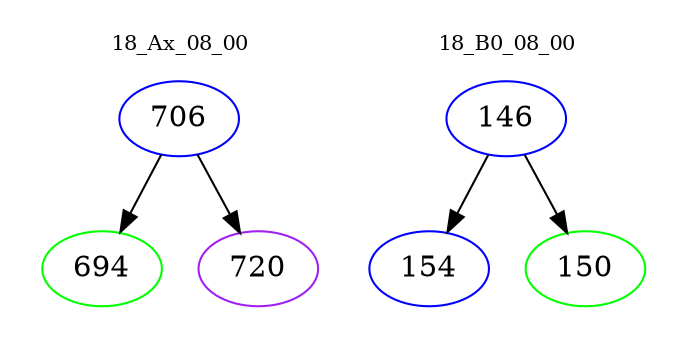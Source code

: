 digraph{
subgraph cluster_0 {
color = white
label = "18_Ax_08_00";
fontsize=10;
T0_706 [label="706", color="blue"]
T0_706 -> T0_694 [color="black"]
T0_694 [label="694", color="green"]
T0_706 -> T0_720 [color="black"]
T0_720 [label="720", color="purple"]
}
subgraph cluster_1 {
color = white
label = "18_B0_08_00";
fontsize=10;
T1_146 [label="146", color="blue"]
T1_146 -> T1_154 [color="black"]
T1_154 [label="154", color="blue"]
T1_146 -> T1_150 [color="black"]
T1_150 [label="150", color="green"]
}
}
